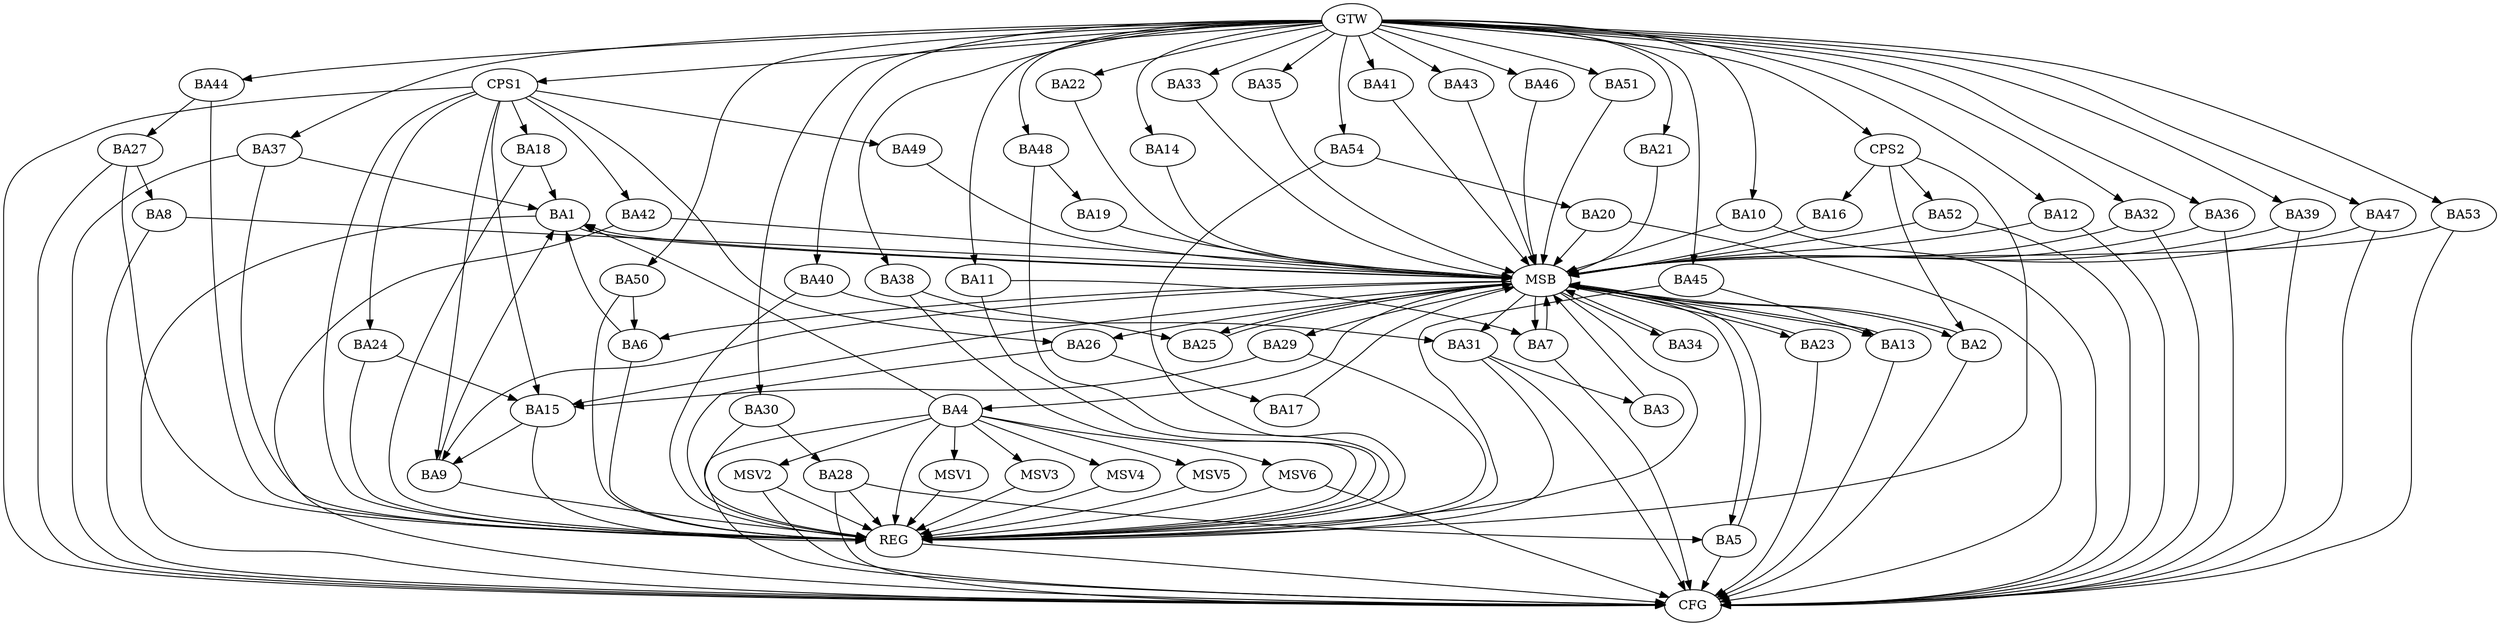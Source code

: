 strict digraph G {
  BA1 [ label="BA1" ];
  BA2 [ label="BA2" ];
  BA3 [ label="BA3" ];
  BA4 [ label="BA4" ];
  BA5 [ label="BA5" ];
  BA6 [ label="BA6" ];
  BA7 [ label="BA7" ];
  BA8 [ label="BA8" ];
  BA9 [ label="BA9" ];
  BA10 [ label="BA10" ];
  BA11 [ label="BA11" ];
  BA12 [ label="BA12" ];
  BA13 [ label="BA13" ];
  BA14 [ label="BA14" ];
  BA15 [ label="BA15" ];
  BA16 [ label="BA16" ];
  BA17 [ label="BA17" ];
  BA18 [ label="BA18" ];
  BA19 [ label="BA19" ];
  BA20 [ label="BA20" ];
  BA21 [ label="BA21" ];
  BA22 [ label="BA22" ];
  BA23 [ label="BA23" ];
  BA24 [ label="BA24" ];
  BA25 [ label="BA25" ];
  BA26 [ label="BA26" ];
  BA27 [ label="BA27" ];
  BA28 [ label="BA28" ];
  BA29 [ label="BA29" ];
  BA30 [ label="BA30" ];
  BA31 [ label="BA31" ];
  BA32 [ label="BA32" ];
  BA33 [ label="BA33" ];
  BA34 [ label="BA34" ];
  BA35 [ label="BA35" ];
  BA36 [ label="BA36" ];
  BA37 [ label="BA37" ];
  BA38 [ label="BA38" ];
  BA39 [ label="BA39" ];
  BA40 [ label="BA40" ];
  BA41 [ label="BA41" ];
  BA42 [ label="BA42" ];
  BA43 [ label="BA43" ];
  BA44 [ label="BA44" ];
  BA45 [ label="BA45" ];
  BA46 [ label="BA46" ];
  BA47 [ label="BA47" ];
  BA48 [ label="BA48" ];
  BA49 [ label="BA49" ];
  BA50 [ label="BA50" ];
  BA51 [ label="BA51" ];
  BA52 [ label="BA52" ];
  BA53 [ label="BA53" ];
  BA54 [ label="BA54" ];
  CPS1 [ label="CPS1" ];
  CPS2 [ label="CPS2" ];
  GTW [ label="GTW" ];
  REG [ label="REG" ];
  MSB [ label="MSB" ];
  CFG [ label="CFG" ];
  MSV1 [ label="MSV1" ];
  MSV2 [ label="MSV2" ];
  MSV3 [ label="MSV3" ];
  MSV4 [ label="MSV4" ];
  MSV5 [ label="MSV5" ];
  MSV6 [ label="MSV6" ];
  BA4 -> BA1;
  BA6 -> BA1;
  BA9 -> BA1;
  BA11 -> BA7;
  BA15 -> BA9;
  BA18 -> BA1;
  BA24 -> BA15;
  BA26 -> BA17;
  BA27 -> BA8;
  BA28 -> BA5;
  BA29 -> BA15;
  BA30 -> BA28;
  BA31 -> BA3;
  BA37 -> BA1;
  BA38 -> BA25;
  BA40 -> BA31;
  BA44 -> BA27;
  BA45 -> BA13;
  BA48 -> BA19;
  BA50 -> BA6;
  BA54 -> BA20;
  CPS1 -> BA9;
  CPS1 -> BA15;
  CPS1 -> BA42;
  CPS1 -> BA24;
  CPS1 -> BA49;
  CPS1 -> BA26;
  CPS1 -> BA18;
  CPS2 -> BA2;
  CPS2 -> BA16;
  CPS2 -> BA52;
  GTW -> BA10;
  GTW -> BA11;
  GTW -> BA12;
  GTW -> BA14;
  GTW -> BA21;
  GTW -> BA22;
  GTW -> BA30;
  GTW -> BA32;
  GTW -> BA33;
  GTW -> BA35;
  GTW -> BA36;
  GTW -> BA37;
  GTW -> BA38;
  GTW -> BA39;
  GTW -> BA40;
  GTW -> BA41;
  GTW -> BA43;
  GTW -> BA44;
  GTW -> BA45;
  GTW -> BA46;
  GTW -> BA47;
  GTW -> BA48;
  GTW -> BA50;
  GTW -> BA51;
  GTW -> BA53;
  GTW -> BA54;
  GTW -> CPS1;
  GTW -> CPS2;
  BA4 -> REG;
  BA6 -> REG;
  BA9 -> REG;
  BA11 -> REG;
  BA15 -> REG;
  BA18 -> REG;
  BA24 -> REG;
  BA26 -> REG;
  BA27 -> REG;
  BA28 -> REG;
  BA29 -> REG;
  BA30 -> REG;
  BA31 -> REG;
  BA37 -> REG;
  BA38 -> REG;
  BA40 -> REG;
  BA44 -> REG;
  BA45 -> REG;
  BA48 -> REG;
  BA50 -> REG;
  BA54 -> REG;
  CPS1 -> REG;
  CPS2 -> REG;
  BA1 -> MSB;
  MSB -> BA2;
  MSB -> REG;
  BA2 -> MSB;
  MSB -> BA1;
  BA3 -> MSB;
  BA5 -> MSB;
  MSB -> BA4;
  BA7 -> MSB;
  BA8 -> MSB;
  BA10 -> MSB;
  BA12 -> MSB;
  MSB -> BA9;
  BA13 -> MSB;
  BA14 -> MSB;
  MSB -> BA5;
  BA16 -> MSB;
  MSB -> BA7;
  BA17 -> MSB;
  MSB -> BA13;
  BA19 -> MSB;
  BA20 -> MSB;
  BA21 -> MSB;
  BA22 -> MSB;
  BA23 -> MSB;
  MSB -> BA6;
  BA25 -> MSB;
  BA32 -> MSB;
  BA33 -> MSB;
  BA34 -> MSB;
  MSB -> BA26;
  BA35 -> MSB;
  BA36 -> MSB;
  BA39 -> MSB;
  BA41 -> MSB;
  MSB -> BA25;
  BA42 -> MSB;
  MSB -> BA29;
  BA43 -> MSB;
  BA46 -> MSB;
  MSB -> BA23;
  BA47 -> MSB;
  MSB -> BA31;
  BA49 -> MSB;
  BA51 -> MSB;
  MSB -> BA34;
  BA52 -> MSB;
  MSB -> BA15;
  BA53 -> MSB;
  BA4 -> CFG;
  CPS1 -> CFG;
  BA10 -> CFG;
  BA5 -> CFG;
  BA13 -> CFG;
  BA53 -> CFG;
  BA20 -> CFG;
  BA37 -> CFG;
  BA23 -> CFG;
  BA7 -> CFG;
  BA2 -> CFG;
  BA1 -> CFG;
  BA42 -> CFG;
  BA52 -> CFG;
  BA47 -> CFG;
  BA39 -> CFG;
  BA28 -> CFG;
  BA36 -> CFG;
  BA12 -> CFG;
  BA31 -> CFG;
  BA8 -> CFG;
  BA27 -> CFG;
  BA32 -> CFG;
  REG -> CFG;
  BA4 -> MSV1;
  BA4 -> MSV2;
  BA4 -> MSV3;
  MSV1 -> REG;
  MSV2 -> REG;
  MSV2 -> CFG;
  MSV3 -> REG;
  BA4 -> MSV4;
  MSV4 -> REG;
  BA4 -> MSV5;
  BA4 -> MSV6;
  MSV5 -> REG;
  MSV6 -> REG;
  MSV6 -> CFG;
}
